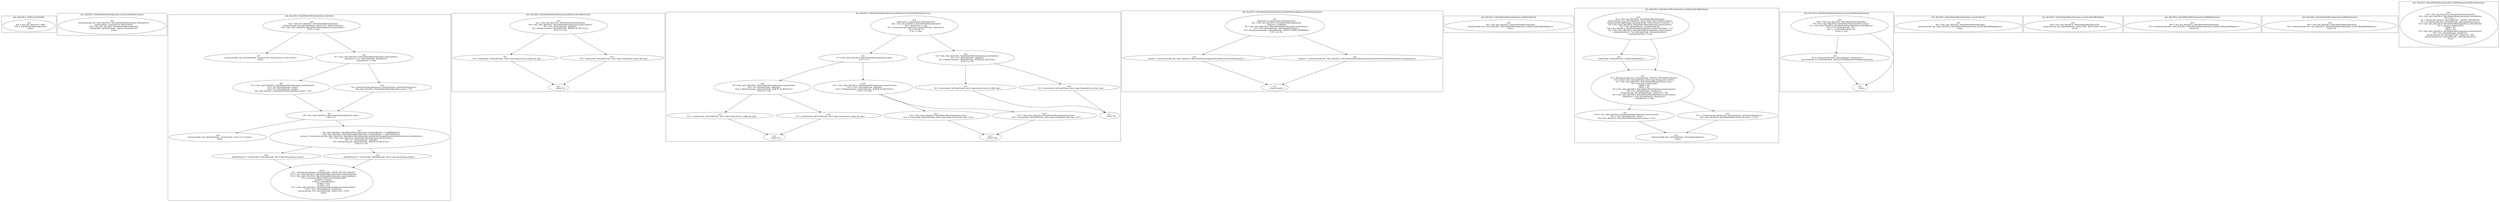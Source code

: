 digraph "28.ts" {
subgraph "cluster_@ts_files/28.ts: %dflt.[static]%dflt()" {
  label="@ts_files/28.ts: %dflt.[static]%dflt()";
  Node33260 [label="id:0
      this = this: @ts_files/28.ts: %dflt
      TAG = 'BatchDeleteMenuOperation'
      return"];
}
subgraph "cluster_@ts_files/28.ts: BatchDeleteMenuOperation.constructor(MenuContext)" {
  label="@ts_files/28.ts: BatchDeleteMenuOperation.constructor(MenuContext)";
  Node63630 [label="id:0
      instanceinvoke this.<@ts_files/28.ts: BatchDeleteMenuOperation.%instInit()>()
      menuContext = parameter0: MenuContext
      this = this: @ts_files/28.ts: BatchDeleteMenuOperation
      staticinvoke <@%unk/%unk: .super()>(menuContext)
      return"];
}
subgraph "cluster_@ts_files/28.ts: BatchDeleteMenuOperation.doAction()" {
  label="@ts_files/28.ts: BatchDeleteMenuOperation.doAction()";
  Node48120 [label="id:0
      this = this: @ts_files/28.ts: BatchDeleteMenuOperation
      instanceinvoke Log.<@%unk/%unk: .info()>(TAG, 'delete doAction')
      %0 = this.<@ts_files/28.ts: BatchDeleteMenuOperation.menuContext>
      if %0 == null"];
  Node48121 [label="id:1
      instanceinvoke Log.<@%unk/%unk: .warn()>(TAG, 'menuContext is null, return')
      return"];
  Node48122 [label="id:2
      %1 = this.<@ts_files/28.ts: BatchDeleteMenuOperation.menuContext>
      dataSource = %1.<@%unk/%unk: .dataSource>
      if dataSource == null"];
  Node48123 [label="id:3
      %2 = this.<@ts_files/28.ts: BatchDeleteMenuOperation.menuContext>
      %3 = %2.<@%unk/%unk: .items>
      %4 = %3.<@%unk/%unk: .length>
      this.<@ts_files/28.ts: BatchDeleteMenuOperation.count> = %4"];
  Node48124 [label="id:4
      %5 = instanceinvoke dataSource.<@%unk/%unk: .getSelectedCount()>()
      this.<@ts_files/28.ts: BatchDeleteMenuOperation.count> = %5"];
  Node48125 [label="id:5
      %6 = this.<@ts_files/28.ts: BatchDeleteMenuOperation.count>
      if %6 <= 0"];
  Node48126 [label="id:6
      instanceinvoke Log.<@%unk/%unk: .warn()>(TAG, 'count <= 0, return')
      return"];
  Node48127 [label="id:7
      this.<@ts_files/28.ts: BatchDeleteMenuOperation.confirmCallback> = %AM0$doAction
      this.<@ts_files/28.ts: BatchDeleteMenuOperation.cancelCallback> = %AM1$doAction
      resource = instanceinvoke this.<@ts_files/28.ts: BatchDeleteMenuOperation.getDeleteMessageResource(ItemDataSource)>(dataSource)
      %7 = this.<@ts_files/28.ts: BatchDeleteMenuOperation.menuContext>
      %8 = %7.<@%unk/%unk: .albumId>
      %9 = MediaConstants.<@%unk/%unk: .ALBUM_ID_RECYCLE>
      if %8 === %9"];
  Node48128 [label="id:8
      deleteResource = staticinvoke <@%unk/%unk: .$r()>('app.string.dialog_recycle')"];
  Node48129 [label="id:9
      deleteResource = staticinvoke <@%unk/%unk: .$r()>('app.string.dialog_delete')"];
  Node481210 [label="id:10
      %11 = BroadcastConstants.<@%unk/%unk: .SHOW_DELETE_DIALOG>
      %12 = this.<@ts_files/28.ts: BatchDeleteMenuOperation.confirmCallback>
      %13 = this.<@ts_files/28.ts: BatchDeleteMenuOperation.cancelCallback>
      %14 = newarray (Resource|Resource|unknown)[4]
      %14[0] = resource
      %14[1] = deleteResource
      %14[2] = %12
      %14[3] = %13
      %15 = this.<@ts_files/28.ts: BatchDeleteMenuOperation.menuContext>
      %16 = %15.<@%unk/%unk: .broadCast>
      instanceinvoke %16.<@%unk/%unk: .emit()>(%11, %14)
      return"];
  Node48120 -> Node48121;
  Node48120 -> Node48122;
  Node48122 -> Node48123;
  Node48122 -> Node48124;
  Node48123 -> Node48125;
  Node48124 -> Node48125;
  Node48125 -> Node48126;
  Node48125 -> Node48127;
  Node48127 -> Node48128;
  Node48127 -> Node48129;
  Node48128 -> Node481210;
  Node48129 -> Node481210;
}
subgraph "cluster_@ts_files/28.ts: BatchDeleteMenuOperation.getResourceFromBrowser()" {
  label="@ts_files/28.ts: BatchDeleteMenuOperation.getResourceFromBrowser()";
  Node62990 [label="id:0
      this = this: @ts_files/28.ts: BatchDeleteMenuOperation
      %0 = this.<@ts_files/28.ts: BatchDeleteMenuOperation.menuContext>
      %1 = %0.<@%unk/%unk: .albumId>
      %2 = MediaConstants.<@%unk/%unk: .ALBUM_ID_RECYCLE>
      if %1 === %2"];
  Node62991 [label="id:1
      %3 = staticinvoke <@%unk/%unk: .$r()>('app.string.recycle_single_file_tips')"];
  Node62992 [label="id:2
      %3 = staticinvoke <@%unk/%unk: .$r()>('app.string.delete_single_file_tips')"];
  Node62993 [label="id:3
      return %3"];
  Node62990 -> Node62991;
  Node62990 -> Node62992;
  Node62991 -> Node62993;
  Node62992 -> Node62993;
}
subgraph "cluster_@ts_files/28.ts: BatchDeleteMenuOperation.getResourceFromGrid(ItemDataSource)" {
  label="@ts_files/28.ts: BatchDeleteMenuOperation.getResourceFromGrid(ItemDataSource)";
  Node73510 [label="id:0
      dataSource = parameter0: ItemDataSource
      this = this: @ts_files/28.ts: BatchDeleteMenuOperation
      %0 = dataSource != null
      %1 = instanceinvoke dataSource.<@%unk/%unk: .isSelect()>()
      %2 = %0 && %1
      if %2 != false"];
  Node73511 [label="id:1
      %7 = this.<@ts_files/28.ts: BatchDeleteMenuOperation.count>
      if %7 === 1"];
  Node73512 [label="id:2
      %3 = this.<@ts_files/28.ts: BatchDeleteMenuOperation.menuContext>
      %4 = %3.<@%unk/%unk: .albumId>
      %5 = MediaConstants.<@%unk/%unk: .ALBUM_ID_RECYCLE>
      if %4 === %5"];
  Node73513 [label="id:3
      %6 = staticinvoke <@%unk/%unk: .$r()>('app.string.recycle_all_files_tips')"];
  Node73514 [label="id:4
      %6 = staticinvoke <@%unk/%unk: .$r()>('app.string.delete_all_files_tips')"];
  Node73515 [label="id:5
      return %6"];
  Node73516 [label="id:6
      %8 = this.<@ts_files/28.ts: BatchDeleteMenuOperation.menuContext>
      %9 = %8.<@%unk/%unk: .albumId>
      %10 = MediaConstants.<@%unk/%unk: .ALBUM_ID_RECYCLE>
      if %9 === %10"];
  Node73517 [label="id:7
      %11 = staticinvoke <@%unk/%unk: .$r()>('app.string.recycle_single_file_tips')"];
  Node73518 [label="id:8
      %11 = staticinvoke <@%unk/%unk: .$r()>('app.string.delete_single_file_tips')"];
  Node73519 [label="id:9
      return %11"];
  Node735110 [label="id:10
      %12 = this.<@ts_files/28.ts: BatchDeleteMenuOperation.menuContext>
      %13 = %12.<@%unk/%unk: .albumId>
      %14 = MediaConstants.<@%unk/%unk: .ALBUM_ID_RECYCLE>
      if %13 === %14"];
  Node735111 [label="id:11
      %15 = this.<@ts_files/28.ts: BatchDeleteMenuOperation.count>
      %16 = staticinvoke <@%unk/%unk: .$r()>('app.string.recycle_files_tips', %15)"];
  Node735112 [label="id:12
      %17 = this.<@ts_files/28.ts: BatchDeleteMenuOperation.count>
      %16 = staticinvoke <@%unk/%unk: .$r()>('app.string.delete_files_tips', %17)"];
  Node735113 [label="id:13
      return %16"];
  Node73510 -> Node73511;
  Node73510 -> Node73512;
  Node73511 -> Node73516;
  Node73511 -> Node735110;
  Node73512 -> Node73513;
  Node73512 -> Node73514;
  Node73513 -> Node73515;
  Node73514 -> Node73515;
  Node73516 -> Node73517;
  Node73516 -> Node73518;
  Node73517 -> Node73519;
  Node73518 -> Node73519;
  Node735110 -> Node735111;
  Node735110 -> Node735112;
  Node735111 -> Node735113;
  Node735112 -> Node735113;
}
subgraph "cluster_@ts_files/28.ts: BatchDeleteMenuOperation.getDeleteMessageResource(ItemDataSource)" {
  label="@ts_files/28.ts: BatchDeleteMenuOperation.getDeleteMessageResource(ItemDataSource)";
  Node78610 [label="id:0
      dataSource = parameter0: ItemDataSource
      this = this: @ts_files/28.ts: BatchDeleteMenuOperation
      resource = undefined
      %0 = this.<@ts_files/28.ts: BatchDeleteMenuOperation.menuContext>
      %1 = %0.<@%unk/%unk: .deletePageFromType>
      %2 = BroadcastConstants.<@%unk/%unk: .DELETE_FROM_BROWSER>
      if %1 === %2"];
  Node78611 [label="id:1
      resource = instanceinvoke this.<@ts_files/28.ts: BatchDeleteMenuOperation.getResourceFromBrowser()>()"];
  Node78612 [label="id:2
      resource = instanceinvoke this.<@ts_files/28.ts: BatchDeleteMenuOperation.getResourceFromGrid(ItemDataSource)>(dataSource)"];
  Node78613 [label="id:3
      return resource"];
  Node78610 -> Node78611;
  Node78610 -> Node78612;
  Node78611 -> Node78613;
  Node78612 -> Node78613;
}
subgraph "cluster_@ts_files/28.ts: BatchDeleteMenuOperation.confirmCallback()" {
  label="@ts_files/28.ts: BatchDeleteMenuOperation.confirmCallback()";
  Node55260 [label="id:0
      this = this: @ts_files/28.ts: BatchDeleteMenuOperation
      instanceinvoke this.<@ts_files/28.ts: BatchDeleteMenuOperation.confirmCallbackBindImpl()>()
      return"];
}
subgraph "cluster_@ts_files/28.ts: BatchDeleteMenuOperation.confirmCallbackBindImpl()" {
  label="@ts_files/28.ts: BatchDeleteMenuOperation.confirmCallbackBindImpl()";
  Node63090 [label="id:0
      this = this: @ts_files/28.ts: BatchDeleteMenuOperation
      instanceinvoke Log.<@%unk/%unk: .info()>(TAG, 'Batch delete confirm')
      instanceinvoke AppStorage.<@%unk/%unk: .SetOrCreate()>('isDelete', 1)
      %0 = this.<@ts_files/28.ts: BatchDeleteMenuOperation.menuContext>
      %1 = %0.<@%unk/%unk: .onOperationEnd>
      this.<@ts_files/28.ts: BatchDeleteMenuOperation.onOperationEnd> = %1
      %2 = this.<@ts_files/28.ts: BatchDeleteMenuOperation.menuContext>
      onOperationStart = %2.<@%unk/%unk: .onOperationStart>
      if onOperationStart != null"];
  Node63091 [label="id:1
      staticinvoke <@%unk/%unk: .onOperationStart()>()"];
  Node63092 [label="id:2
      %3 = BroadcastConstants.<@%unk/%unk: .DELETE_PROGRESS_DIALOG>
      %4 = staticinvoke <@%unk/%unk: .$r()>('app.string.action_delete')
      %5 = this.<@ts_files/28.ts: BatchDeleteMenuOperation.count>
      %6 = newarray (unknown)[2]
      %6[0] = %4
      %6[1] = %5
      %7 = this.<@ts_files/28.ts: BatchDeleteMenuOperation.menuContext>
      %8 = %7.<@%unk/%unk: .broadCast>
      instanceinvoke %8.<@%unk/%unk: .emit()>(%3, %6)
      %9 = this.<@ts_files/28.ts: BatchDeleteMenuOperation.menuContext>
      dataSource = %9.<@%unk/%unk: .dataSource>
      if dataSource == null"];
  Node63093 [label="id:3
      %10 = this.<@ts_files/28.ts: BatchDeleteMenuOperation.menuContext>
      %11 = %10.<@%unk/%unk: .items>
      this.<@ts_files/28.ts: BatchDeleteMenuOperation.items> = %11"];
  Node63094 [label="id:4
      %12 = instanceinvoke dataSource.<@%unk/%unk: .getSelectedItems()>()
      this.<@ts_files/28.ts: BatchDeleteMenuOperation.items> = %12"];
  Node63095 [label="id:5
      instanceinvoke this.<@%unk/%unk: .processOperation()>()
      return"];
  Node63090 -> Node63091;
  Node63090 -> Node63092;
  Node63091 -> Node63092;
  Node63092 -> Node63093;
  Node63092 -> Node63094;
  Node63093 -> Node63095;
  Node63094 -> Node63095;
}
subgraph "cluster_@ts_files/28.ts: BatchDeleteMenuOperation.requestOneBatchOperation()" {
  label="@ts_files/28.ts: BatchDeleteMenuOperation.requestOneBatchOperation()";
  Node64890 [label="id:0
      this = this: @ts_files/28.ts: BatchDeleteMenuOperation
      %0 = this.<@ts_files/28.ts: BatchDeleteMenuOperation.items>
      %1 = this.<@ts_files/28.ts: BatchDeleteMenuOperation.currentBatch>
      %2 = %0.<@%unk/%unk: .%1>
      item = <UserFileDataItem>%2
      if item != null"];
  Node64891 [label="id:1
      %3 = instanceinvoke item.<@%unk/%unk: .onDelete()>()
      instanceinvoke %3.<@%unk/%unk: .then()>(%AM2$requestOneBatchOperation)"];
  Node64892 [label="id:2
      return"];
  Node64890 -> Node64891;
  Node64890 -> Node64892;
  Node64891 -> Node64892;
}
subgraph "cluster_@ts_files/28.ts: BatchDeleteMenuOperation.cancelCallback()" {
  label="@ts_files/28.ts: BatchDeleteMenuOperation.cancelCallback()";
  Node53900 [label="id:0
      this = this: @ts_files/28.ts: BatchDeleteMenuOperation
      instanceinvoke this.<@ts_files/28.ts: BatchDeleteMenuOperation.cancelCallbackBindImpl()>()
      return"];
}
subgraph "cluster_@ts_files/28.ts: BatchDeleteMenuOperation.cancelCallbackBindImpl()" {
  label="@ts_files/28.ts: BatchDeleteMenuOperation.cancelCallbackBindImpl()";
  Node61730 [label="id:0
      this = this: @ts_files/28.ts: BatchDeleteMenuOperation
      instanceinvoke Log.<@%unk/%unk: .info()>(TAG, 'Batch delete cancel')
      return"];
}
subgraph "cluster_@ts_files/28.ts: BatchDeleteMenuOperation.%AM0$doAction()" {
  label="@ts_files/28.ts: BatchDeleteMenuOperation.%AM0$doAction()";
  Node50750 [label="id:0
      this = this: @ts_files/28.ts: BatchDeleteMenuOperation
      %0 = instanceinvoke this.<@ts_files/28.ts: BatchDeleteMenuOperation.confirmCallbackBindImpl()>()
      return %0"];
}
subgraph "cluster_@ts_files/28.ts: BatchDeleteMenuOperation.%AM1$doAction()" {
  label="@ts_files/28.ts: BatchDeleteMenuOperation.%AM1$doAction()";
  Node50760 [label="id:0
      this = this: @ts_files/28.ts: BatchDeleteMenuOperation
      %0 = instanceinvoke this.<@ts_files/28.ts: BatchDeleteMenuOperation.cancelCallbackBindImpl()>()
      return %0"];
}
subgraph "cluster_@ts_files/28.ts: BatchDeleteMenuOperation.%AM2$requestOneBatchOperation()" {
  label="@ts_files/28.ts: BatchDeleteMenuOperation.%AM2$requestOneBatchOperation()";
  Node67540 [label="id:0
      this = this: @ts_files/28.ts: BatchDeleteMenuOperation
      %0 = this.<@ts_files/28.ts: BatchDeleteMenuOperation.currentBatch>
      %0 = %0 + 1
      %1 = BroadcastConstants.<@%unk/%unk: .UPDATE_PROGRESS>
      %2 = instanceinvoke this.<@%unk/%unk: .getExpectProgress()>()
      %3 = this.<@ts_files/28.ts: BatchDeleteMenuOperation.currentBatch>
      %4 = newarray (unknown)[2]
      %4[0] = %2
      %4[1] = %3
      %5 = this.<@ts_files/28.ts: BatchDeleteMenuOperation.menuContext>
      %6 = %5.<@%unk/%unk: .broadCast>
      instanceinvoke %6.<@%unk/%unk: .emit()>(%1, %4)
      instanceinvoke this.<@%unk/%unk: .cyclicOperation()>()
      return"];
}
}
